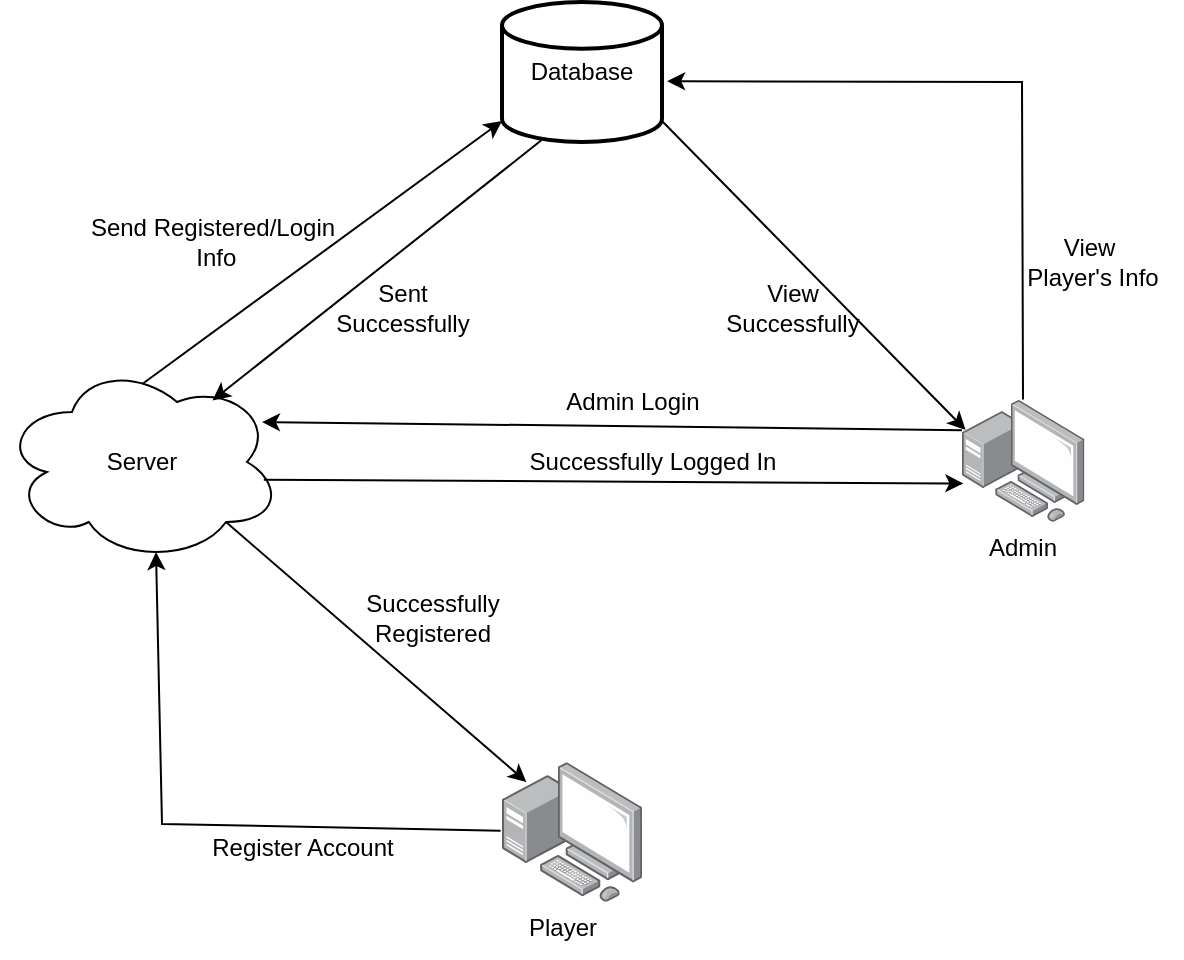 <mxfile version="21.8.0" type="device">
  <diagram name="Page-1" id="PU_c60jd7S7n71gDq2II">
    <mxGraphModel dx="750" dy="838" grid="1" gridSize="10" guides="1" tooltips="1" connect="1" arrows="1" fold="1" page="0" pageScale="1" pageWidth="850" pageHeight="1100" math="0" shadow="0">
      <root>
        <mxCell id="0" />
        <mxCell id="1" parent="0" />
        <mxCell id="cfTcbd-NDsjdgRPGgub1-2" value="Server" style="ellipse;shape=cloud;whiteSpace=wrap;html=1;" vertex="1" parent="1">
          <mxGeometry x="110" y="170" width="140" height="100" as="geometry" />
        </mxCell>
        <mxCell id="cfTcbd-NDsjdgRPGgub1-3" value="" style="image;points=[];aspect=fixed;html=1;align=center;shadow=0;dashed=0;image=img/lib/allied_telesis/computer_and_terminals/Personal_Computer_with_Server.svg;" vertex="1" parent="1">
          <mxGeometry x="360" y="370" width="70" height="70" as="geometry" />
        </mxCell>
        <mxCell id="cfTcbd-NDsjdgRPGgub1-4" value="" style="image;points=[];aspect=fixed;html=1;align=center;shadow=0;dashed=0;image=img/lib/allied_telesis/computer_and_terminals/Personal_Computer_with_Server.svg;" vertex="1" parent="1">
          <mxGeometry x="590" y="188.8" width="61.2" height="61.2" as="geometry" />
        </mxCell>
        <mxCell id="cfTcbd-NDsjdgRPGgub1-5" value="Database" style="strokeWidth=2;html=1;shape=mxgraph.flowchart.database;whiteSpace=wrap;" vertex="1" parent="1">
          <mxGeometry x="360" y="-10" width="80" height="70" as="geometry" />
        </mxCell>
        <mxCell id="cfTcbd-NDsjdgRPGgub1-7" value="" style="endArrow=classic;html=1;rounded=0;exitX=-0.01;exitY=0.491;exitDx=0;exitDy=0;exitPerimeter=0;entryX=0.55;entryY=0.95;entryDx=0;entryDy=0;entryPerimeter=0;" edge="1" parent="1" source="cfTcbd-NDsjdgRPGgub1-3" target="cfTcbd-NDsjdgRPGgub1-2">
          <mxGeometry width="50" height="50" relative="1" as="geometry">
            <mxPoint x="140" y="440" as="sourcePoint" />
            <mxPoint x="190" y="390" as="targetPoint" />
            <Array as="points">
              <mxPoint x="190" y="401" />
            </Array>
          </mxGeometry>
        </mxCell>
        <mxCell id="cfTcbd-NDsjdgRPGgub1-8" value="" style="endArrow=classic;html=1;rounded=0;exitX=0.8;exitY=0.8;exitDx=0;exitDy=0;exitPerimeter=0;entryX=0;entryY=0.16;entryDx=0;entryDy=0;entryPerimeter=0;" edge="1" parent="1" source="cfTcbd-NDsjdgRPGgub1-2">
          <mxGeometry width="50" height="50" relative="1" as="geometry">
            <mxPoint x="230.0" y="254.4" as="sourcePoint" />
            <mxPoint x="372.2" y="379.984" as="targetPoint" />
          </mxGeometry>
        </mxCell>
        <mxCell id="cfTcbd-NDsjdgRPGgub1-10" value="" style="endArrow=classic;html=1;rounded=0;exitX=0.04;exitY=0.738;exitDx=0;exitDy=0;exitPerimeter=0;" edge="1" parent="1">
          <mxGeometry width="50" height="50" relative="1" as="geometry">
            <mxPoint x="589.998" y="204.066" as="sourcePoint" />
            <mxPoint x="240" y="200" as="targetPoint" />
          </mxGeometry>
        </mxCell>
        <mxCell id="cfTcbd-NDsjdgRPGgub1-11" value="" style="endArrow=classic;html=1;rounded=0;exitX=0.501;exitY=0.11;exitDx=0;exitDy=0;exitPerimeter=0;entryX=0;entryY=0.85;entryDx=0;entryDy=0;entryPerimeter=0;" edge="1" parent="1" source="cfTcbd-NDsjdgRPGgub1-2" target="cfTcbd-NDsjdgRPGgub1-5">
          <mxGeometry width="50" height="50" relative="1" as="geometry">
            <mxPoint x="140" y="90" as="sourcePoint" />
            <mxPoint x="190" y="40" as="targetPoint" />
          </mxGeometry>
        </mxCell>
        <mxCell id="cfTcbd-NDsjdgRPGgub1-12" value="" style="endArrow=classic;html=1;rounded=0;entryX=0.752;entryY=0.192;entryDx=0;entryDy=0;entryPerimeter=0;exitX=0.246;exitY=0.988;exitDx=0;exitDy=0;exitPerimeter=0;" edge="1" parent="1" source="cfTcbd-NDsjdgRPGgub1-5" target="cfTcbd-NDsjdgRPGgub1-2">
          <mxGeometry width="50" height="50" relative="1" as="geometry">
            <mxPoint x="280" y="170" as="sourcePoint" />
            <mxPoint x="330" y="120" as="targetPoint" />
          </mxGeometry>
        </mxCell>
        <mxCell id="cfTcbd-NDsjdgRPGgub1-13" value="" style="endArrow=classic;html=1;rounded=0;exitX=1;exitY=0.85;exitDx=0;exitDy=0;exitPerimeter=0;entryX=0.029;entryY=0.247;entryDx=0;entryDy=0;entryPerimeter=0;" edge="1" parent="1" source="cfTcbd-NDsjdgRPGgub1-5" target="cfTcbd-NDsjdgRPGgub1-4">
          <mxGeometry width="50" height="50" relative="1" as="geometry">
            <mxPoint x="440" y="80" as="sourcePoint" />
            <mxPoint x="490" y="30" as="targetPoint" />
          </mxGeometry>
        </mxCell>
        <mxCell id="cfTcbd-NDsjdgRPGgub1-14" value="" style="endArrow=classic;html=1;rounded=0;entryX=1.032;entryY=0.566;entryDx=0;entryDy=0;entryPerimeter=0;" edge="1" parent="1" source="cfTcbd-NDsjdgRPGgub1-4" target="cfTcbd-NDsjdgRPGgub1-5">
          <mxGeometry width="50" height="50" relative="1" as="geometry">
            <mxPoint x="480" y="60" as="sourcePoint" />
            <mxPoint x="530" y="10" as="targetPoint" />
            <Array as="points">
              <mxPoint x="620" y="30" />
            </Array>
          </mxGeometry>
        </mxCell>
        <mxCell id="cfTcbd-NDsjdgRPGgub1-15" value="Player" style="text;html=1;align=center;verticalAlign=middle;resizable=0;points=[];autosize=1;strokeColor=none;fillColor=none;" vertex="1" parent="1">
          <mxGeometry x="360" y="438" width="60" height="30" as="geometry" />
        </mxCell>
        <mxCell id="cfTcbd-NDsjdgRPGgub1-16" value="Admin" style="text;html=1;align=center;verticalAlign=middle;resizable=0;points=[];autosize=1;strokeColor=none;fillColor=none;" vertex="1" parent="1">
          <mxGeometry x="590" y="248" width="60" height="30" as="geometry" />
        </mxCell>
        <mxCell id="cfTcbd-NDsjdgRPGgub1-17" value="Register Account" style="text;html=1;align=center;verticalAlign=middle;resizable=0;points=[];autosize=1;strokeColor=none;fillColor=none;" vertex="1" parent="1">
          <mxGeometry x="205" y="398" width="110" height="30" as="geometry" />
        </mxCell>
        <mxCell id="cfTcbd-NDsjdgRPGgub1-18" value="Successfully &lt;br&gt;Registered" style="text;html=1;align=center;verticalAlign=middle;resizable=0;points=[];autosize=1;strokeColor=none;fillColor=none;" vertex="1" parent="1">
          <mxGeometry x="280" y="278" width="90" height="40" as="geometry" />
        </mxCell>
        <mxCell id="cfTcbd-NDsjdgRPGgub1-20" value="Send Registered/Login&lt;br&gt;&amp;nbsp;Info" style="text;html=1;align=center;verticalAlign=middle;resizable=0;points=[];autosize=1;strokeColor=none;fillColor=none;" vertex="1" parent="1">
          <mxGeometry x="140" y="90" width="150" height="40" as="geometry" />
        </mxCell>
        <mxCell id="cfTcbd-NDsjdgRPGgub1-21" value="Sent &lt;br&gt;Successfully" style="text;html=1;align=center;verticalAlign=middle;resizable=0;points=[];autosize=1;strokeColor=none;fillColor=none;" vertex="1" parent="1">
          <mxGeometry x="265" y="123" width="90" height="40" as="geometry" />
        </mxCell>
        <mxCell id="cfTcbd-NDsjdgRPGgub1-22" value="View&amp;nbsp;&lt;br&gt;Player&#39;s Info" style="text;html=1;align=center;verticalAlign=middle;resizable=0;points=[];autosize=1;strokeColor=none;fillColor=none;" vertex="1" parent="1">
          <mxGeometry x="610" y="100" width="90" height="40" as="geometry" />
        </mxCell>
        <mxCell id="cfTcbd-NDsjdgRPGgub1-23" value="View &lt;br&gt;Successfully" style="text;html=1;align=center;verticalAlign=middle;resizable=0;points=[];autosize=1;strokeColor=none;fillColor=none;" vertex="1" parent="1">
          <mxGeometry x="460" y="123" width="90" height="40" as="geometry" />
        </mxCell>
        <mxCell id="cfTcbd-NDsjdgRPGgub1-25" value="Admin Login" style="text;html=1;align=center;verticalAlign=middle;resizable=0;points=[];autosize=1;strokeColor=none;fillColor=none;" vertex="1" parent="1">
          <mxGeometry x="380" y="175" width="90" height="30" as="geometry" />
        </mxCell>
        <mxCell id="cfTcbd-NDsjdgRPGgub1-26" value="" style="endArrow=classic;html=1;rounded=0;exitX=0.935;exitY=0.589;exitDx=0;exitDy=0;exitPerimeter=0;entryX=0.011;entryY=0.685;entryDx=0;entryDy=0;entryPerimeter=0;" edge="1" parent="1" source="cfTcbd-NDsjdgRPGgub1-2" target="cfTcbd-NDsjdgRPGgub1-4">
          <mxGeometry width="50" height="50" relative="1" as="geometry">
            <mxPoint x="280" y="280" as="sourcePoint" />
            <mxPoint x="330" y="230" as="targetPoint" />
          </mxGeometry>
        </mxCell>
        <mxCell id="cfTcbd-NDsjdgRPGgub1-27" value="Successfully Logged In" style="text;html=1;align=center;verticalAlign=middle;resizable=0;points=[];autosize=1;strokeColor=none;fillColor=none;" vertex="1" parent="1">
          <mxGeometry x="360" y="205" width="150" height="30" as="geometry" />
        </mxCell>
      </root>
    </mxGraphModel>
  </diagram>
</mxfile>
